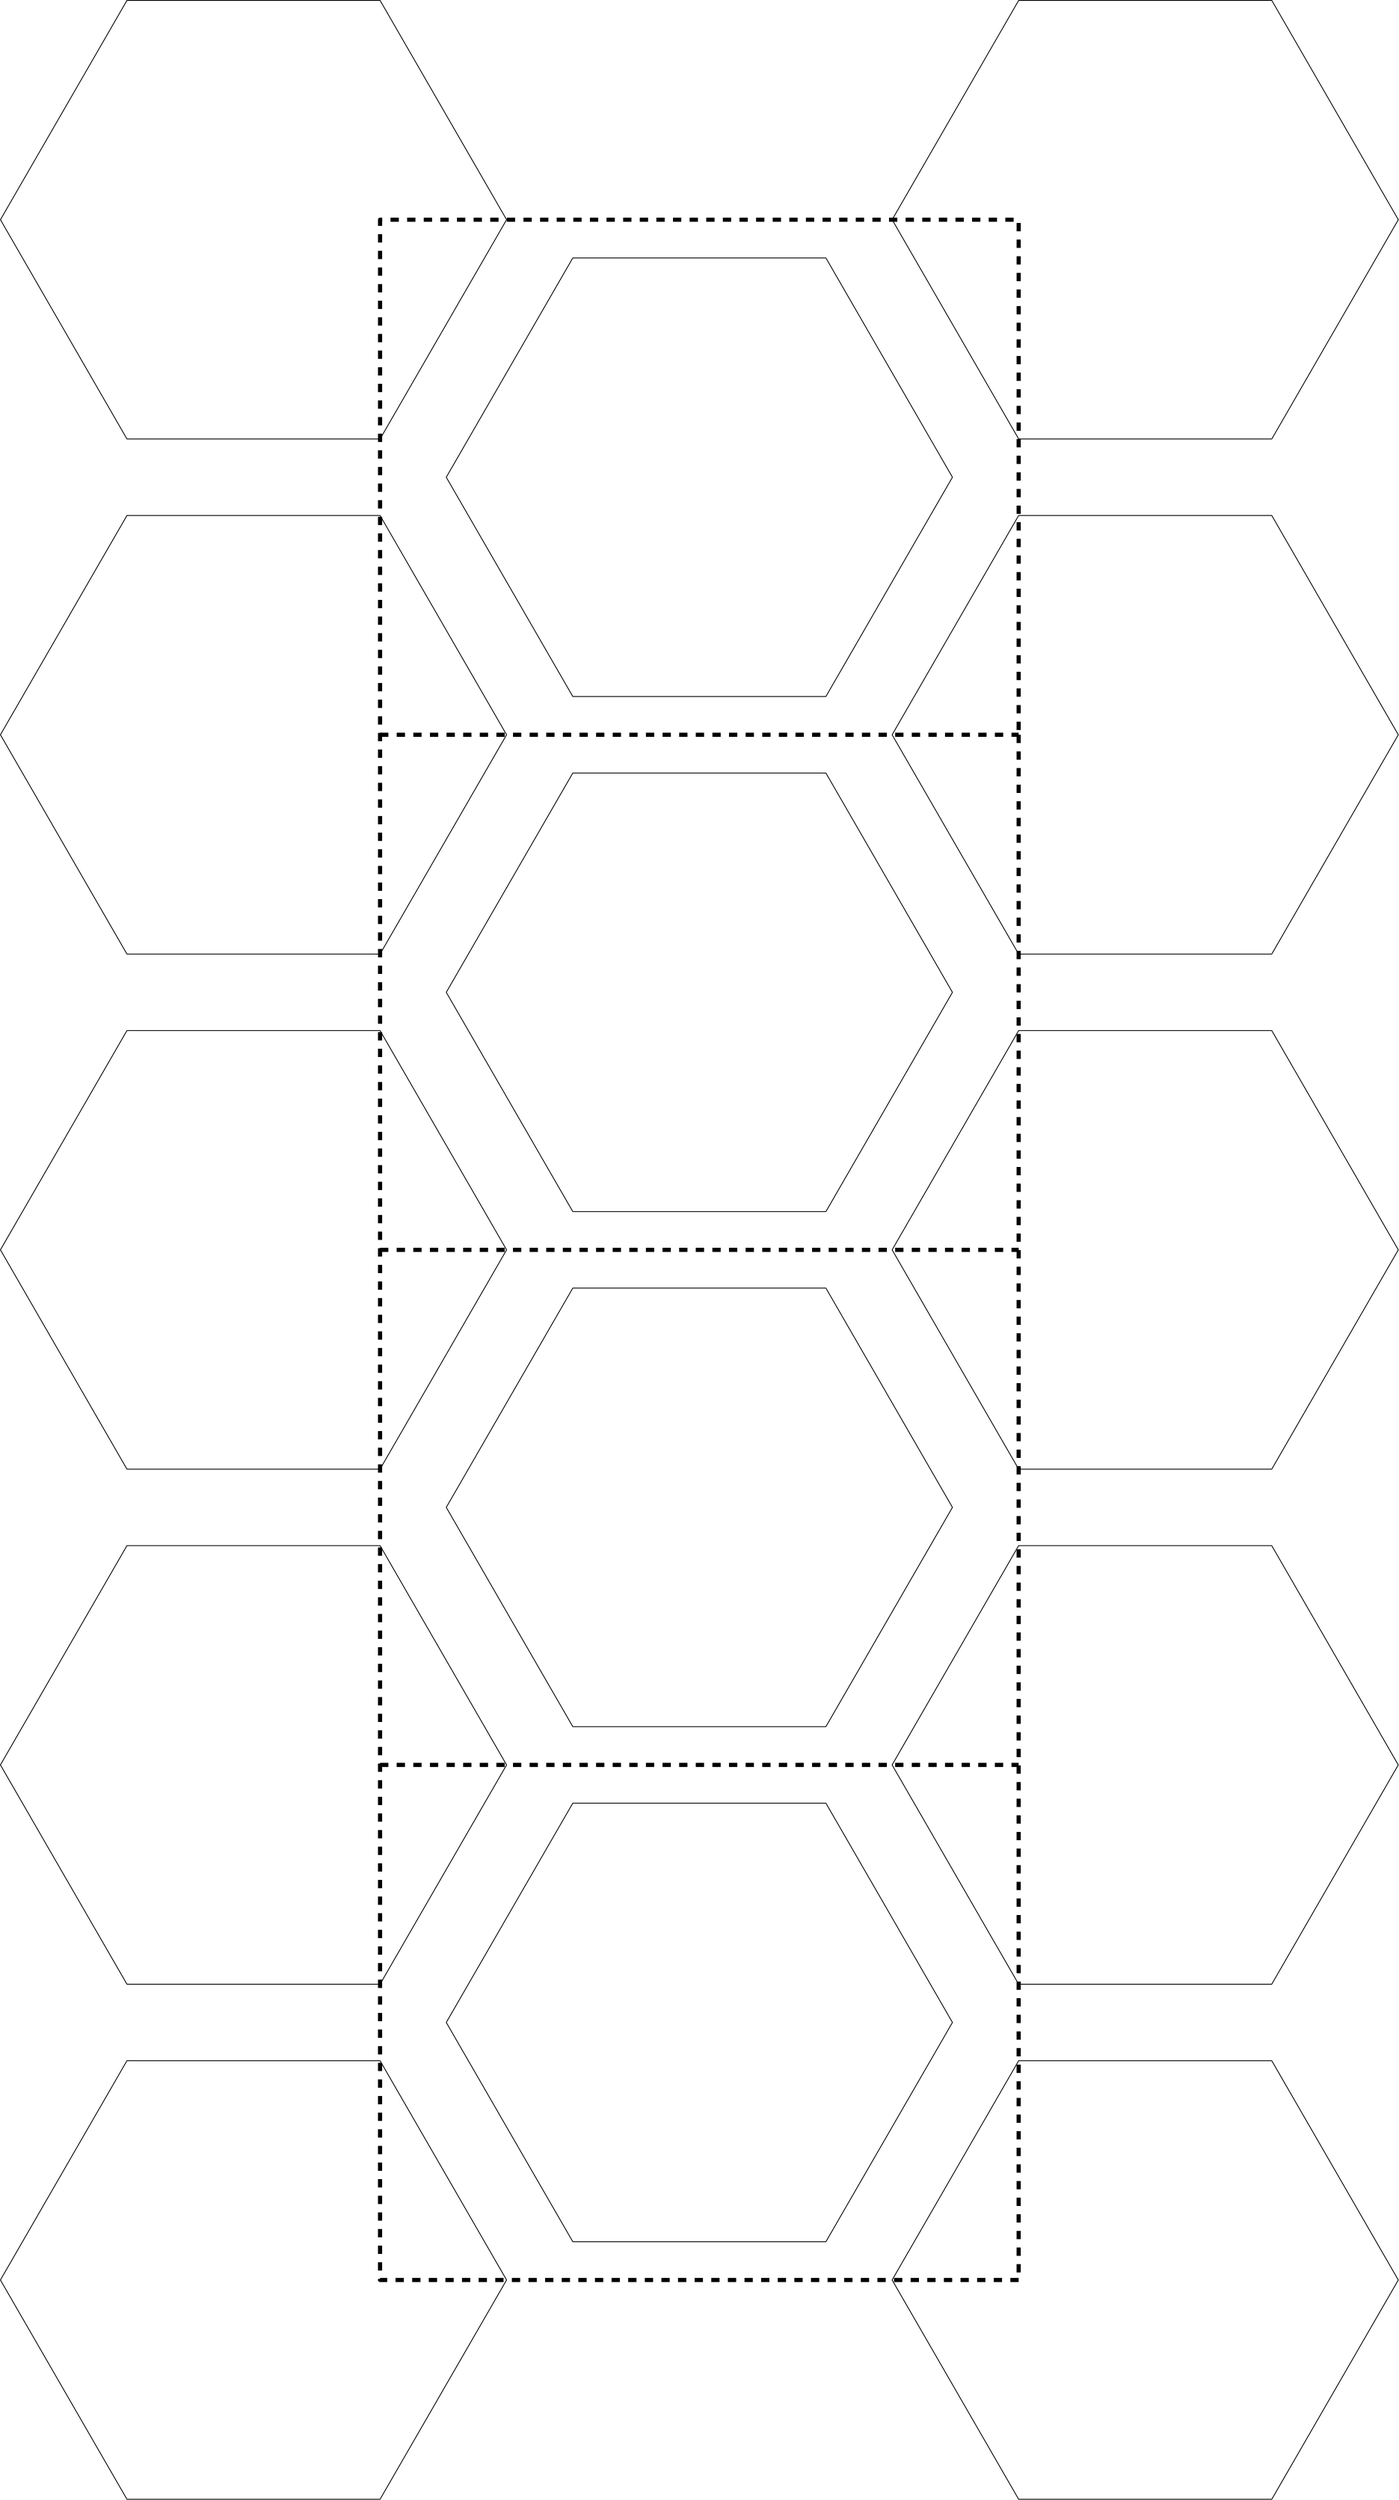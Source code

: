 <?xml version="1.0"?>
<!DOCTYPE ipe SYSTEM "ipe.dtd">
<ipe version="70107" creator="Ipe 7.2.2">
<info created="D:20160507115434" modified="D:20160507115434"/>
<ipestyle name="basic">
<symbol name="arrow/arc(spx)">
<path stroke="sym-stroke" fill="sym-stroke" pen="sym-pen">
0 0 m
-1 0.333 l
-1 -0.333 l
h
</path>
</symbol>
<symbol name="arrow/farc(spx)">
<path stroke="sym-stroke" fill="white" pen="sym-pen">
0 0 m
-1 0.333 l
-1 -0.333 l
h
</path>
</symbol>
<symbol name="arrow/ptarc(spx)">
<path stroke="sym-stroke" fill="sym-stroke" pen="sym-pen">
0 0 m
-1 0.333 l
-0.8 0 l
-1 -0.333 l
h
</path>
</symbol>
<symbol name="arrow/fptarc(spx)">
<path stroke="sym-stroke" fill="white" pen="sym-pen">
0 0 m
-1 0.333 l
-0.8 0 l
-1 -0.333 l
h
</path>
</symbol>
<symbol name="mark/circle(sx)" transformations="translations">
<path fill="sym-stroke">
0.6 0 0 0.6 0 0 e
0.4 0 0 0.4 0 0 e
</path>
</symbol>
<symbol name="mark/disk(sx)" transformations="translations">
<path fill="sym-stroke">
0.6 0 0 0.6 0 0 e
</path>
</symbol>
<symbol name="mark/fdisk(sfx)" transformations="translations">
<group>
<path fill="sym-fill">
0.5 0 0 0.5 0 0 e
</path>
<path fill="sym-stroke" fillrule="eofill">
0.6 0 0 0.6 0 0 e
0.4 0 0 0.4 0 0 e
</path>
</group>
</symbol>
<symbol name="mark/box(sx)" transformations="translations">
<path fill="sym-stroke" fillrule="eofill">
-0.6 -0.6 m
0.6 -0.6 l
0.6 0.6 l
-0.6 0.6 l
h
-0.4 -0.4 m
0.4 -0.4 l
0.4 0.4 l
-0.4 0.4 l
h
</path>
</symbol>
<symbol name="mark/square(sx)" transformations="translations">
<path fill="sym-stroke">
-0.6 -0.6 m
0.6 -0.6 l
0.6 0.6 l
-0.6 0.6 l
h
</path>
</symbol>
<symbol name="mark/fsquare(sfx)" transformations="translations">
<group>
<path fill="sym-fill">
-0.5 -0.5 m
0.5 -0.5 l
0.5 0.5 l
-0.5 0.5 l
h
</path>
<path fill="sym-stroke" fillrule="eofill">
-0.6 -0.6 m
0.6 -0.6 l
0.6 0.6 l
-0.6 0.6 l
h
-0.4 -0.4 m
0.4 -0.4 l
0.4 0.4 l
-0.4 0.4 l
h
</path>
</group>
</symbol>
<symbol name="mark/cross(sx)" transformations="translations">
<group>
<path fill="sym-stroke">
-0.43 -0.57 m
0.57 0.43 l
0.43 0.57 l
-0.57 -0.43 l
h
</path>
<path fill="sym-stroke">
-0.43 0.57 m
0.57 -0.43 l
0.43 -0.57 l
-0.57 0.43 l
h
</path>
</group>
</symbol>
<symbol name="arrow/fnormal(spx)">
<path stroke="sym-stroke" fill="white" pen="sym-pen">
0 0 m
-1 0.333 l
-1 -0.333 l
h
</path>
</symbol>
<symbol name="arrow/pointed(spx)">
<path stroke="sym-stroke" fill="sym-stroke" pen="sym-pen">
0 0 m
-1 0.333 l
-0.8 0 l
-1 -0.333 l
h
</path>
</symbol>
<symbol name="arrow/fpointed(spx)">
<path stroke="sym-stroke" fill="white" pen="sym-pen">
0 0 m
-1 0.333 l
-0.8 0 l
-1 -0.333 l
h
</path>
</symbol>
<symbol name="arrow/linear(spx)">
<path stroke="sym-stroke" pen="sym-pen">
-1 0.333 m
0 0 l
-1 -0.333 l
</path>
</symbol>
<symbol name="arrow/fdouble(spx)">
<path stroke="sym-stroke" fill="white" pen="sym-pen">
0 0 m
-1 0.333 l
-1 -0.333 l
h
-1 0 m
-2 0.333 l
-2 -0.333 l
h
</path>
</symbol>
<symbol name="arrow/double(spx)">
<path stroke="sym-stroke" fill="sym-stroke" pen="sym-pen">
0 0 m
-1 0.333 l
-1 -0.333 l
h
-1 0 m
-2 0.333 l
-2 -0.333 l
h
</path>
</symbol>
<pen name="heavier" value="0.8"/>
<pen name="fat" value="1.2"/>
<pen name="ultrafat" value="2"/>
<symbolsize name="large" value="5"/>
<symbolsize name="small" value="2"/>
<symbolsize name="tiny" value="1.1"/>
<arrowsize name="large" value="10"/>
<arrowsize name="small" value="5"/>
<arrowsize name="tiny" value="3"/>
<color name="red" value="1 0 0"/>
<color name="green" value="0 1 0"/>
<color name="blue" value="0 0 1"/>
<color name="yellow" value="1 1 0"/>
<color name="orange" value="1 0.647 0"/>
<color name="gold" value="1 0.843 0"/>
<color name="purple" value="0.627 0.125 0.941"/>
<color name="gray" value="0.745"/>
<color name="brown" value="0.647 0.165 0.165"/>
<color name="navy" value="0 0 0.502"/>
<color name="pink" value="1 0.753 0.796"/>
<color name="seagreen" value="0.18 0.545 0.341"/>
<color name="turquoise" value="0.251 0.878 0.816"/>
<color name="violet" value="0.933 0.51 0.933"/>
<color name="darkblue" value="0 0 0.545"/>
<color name="darkcyan" value="0 0.545 0.545"/>
<color name="darkgray" value="0.663"/>
<color name="darkgreen" value="0 0.392 0"/>
<color name="darkmagenta" value="0.545 0 0.545"/>
<color name="darkorange" value="1 0.549 0"/>
<color name="darkred" value="0.545 0 0"/>
<color name="lightblue" value="0.678 0.847 0.902"/>
<color name="lightcyan" value="0.878 1 1"/>
<color name="lightgray" value="0.827"/>
<color name="lightgreen" value="0.565 0.933 0.565"/>
<color name="lightyellow" value="1 1 0.878"/>
<dashstyle name="dashed" value="[4] 0"/>
<dashstyle name="dotted" value="[1 3] 0"/>
<dashstyle name="dash dotted" value="[4 2 1 2] 0"/>
<dashstyle name="dash dot dotted" value="[4 2 1 2 1 2] 0"/>
<textsize name="large" value="\large"/>
<textsize name="Large" value="\Large"/>
<textsize name="LARGE" value="\LARGE"/>
<textsize name="huge" value="\huge"/>
<textsize name="Huge" value="\Huge"/>
<textsize name="small" value="\small"/>
<textsize name="footnote" value="\footnotesize"/>
<textsize name="tiny" value="\tiny"/>
<textstyle name="center" begin="\begin{center}" end="\end{center}"/>
<textstyle name="itemize" begin="\begin{itemize}" end="\end{itemize}"/>
<textstyle name="item" begin="\begin{itemize}\item{}" end="\end{itemize}"/>
<gridsize name="4 pts" value="4"/>
<gridsize name="8 pts (~3 mm)" value="8"/>
<gridsize name="16 pts (~6 mm)" value="16"/>
<gridsize name="32 pts (~12 mm)" value="32"/>
<gridsize name="10 pts (~3.5 mm)" value="10"/>
<gridsize name="20 pts (~7 mm)" value="20"/>
<gridsize name="14 pts (~5 mm)" value="14"/>
<gridsize name="28 pts (~10 mm)" value="28"/>
<gridsize name="56 pts (~20 mm)" value="56"/>
<anglesize name="90 deg" value="90"/>
<anglesize name="60 deg" value="60"/>
<anglesize name="45 deg" value="45"/>
<anglesize name="30 deg" value="30"/>
<anglesize name="22.5 deg" value="22.5"/>
<opacity name="10%" value="0.1"/>
<opacity name="30%" value="0.3"/>
<opacity name="50%" value="0.5"/>
<opacity name="75%" value="0.75"/>
<tiling name="falling" angle="-60" step="4" width="1"/>
<tiling name="rising" angle="30" step="4" width="1"/>
</ipestyle>
<ipestyle name="bigpaper">
<layout paper="10000 6000" origin="0 0" frame="10000 6000"/>
<titlestyle pos="10 10" size="LARGE" color="title"  valign="baseline"/>
</ipestyle>
<page>
<layer name="alpha"/>
<view layers="alpha" active="alpha"/>
<path layer="alpha" matrix="1 0 0 1 752.38 -479.515" stroke="black">
4921.85 3008 m
4860.93 3113.53 l
4739.07 3113.53 l
4678.15 3008 l
4739.07 2902.47 l
4860.93 2902.47 l
h
</path>
<path matrix="1 0 0 1 537.72 -355.57" stroke="black">
4921.85 3008 m
4860.93 3113.53 l
4739.07 3113.53 l
4678.15 3008 l
4739.07 2902.47 l
4860.93 2902.47 l
h
</path>
<path matrix="1 0 0 1 323.06 -479.51" stroke="black">
4921.85 3008 m
4860.93 3113.53 l
4739.07 3113.53 l
4678.15 3008 l
4739.07 2902.47 l
4860.93 2902.47 l
h
</path>
<path matrix="1 0 0 1 752.37 -231.635" stroke="black">
4921.85 3008 m
4860.93 3113.53 l
4739.07 3113.53 l
4678.15 3008 l
4739.07 2902.47 l
4860.93 2902.47 l
h
</path>
<path matrix="1 0 0 1 323.06 -231.635" stroke="black">
4921.85 3008 m
4860.93 3113.53 l
4739.07 3113.53 l
4678.15 3008 l
4739.07 2902.47 l
4860.93 2902.47 l
h
</path>
<path matrix="1 0 0 1 752.38 16.24" stroke="black">
4921.85 3008 m
4860.93 3113.53 l
4739.07 3113.53 l
4678.15 3008 l
4739.07 2902.47 l
4860.93 2902.47 l
h
</path>
<path matrix="1 0 0 1 537.72 140.18" stroke="black">
4921.85 3008 m
4860.93 3113.53 l
4739.07 3113.53 l
4678.15 3008 l
4739.07 2902.47 l
4860.93 2902.47 l
h
</path>
<path matrix="1 0 0 1 752.38 264.12" stroke="black">
4921.85 3008 m
4860.93 3113.53 l
4739.07 3113.53 l
4678.15 3008 l
4739.07 2902.47 l
4860.93 2902.47 l
h
</path>
<path matrix="1 0 0 1 537.72 388.06" stroke="black">
4921.85 3008 m
4860.93 3113.53 l
4739.07 3113.53 l
4678.15 3008 l
4739.07 2902.47 l
4860.93 2902.47 l
h
</path>
<path matrix="1 0 0 1 537.72 -107.69" stroke="black">
4921.85 3008 m
4860.93 3113.53 l
4739.07 3113.53 l
4678.15 3008 l
4739.07 2902.47 l
4860.93 2902.47 l
h
</path>
<path matrix="1 0 0 1 323.06 16.24" stroke="black">
4921.85 3008 m
4860.93 3113.53 l
4739.07 3113.53 l
4678.15 3008 l
4739.07 2902.47 l
4860.93 2902.47 l
h
</path>
<path matrix="1 0 0 1 323.06 264.12" stroke="black">
4921.85 3008 m
4860.93 3113.53 l
4739.07 3113.53 l
4678.15 3008 l
4739.07 2902.47 l
4860.93 2902.47 l
h
</path>
<path matrix="1 0 0 1 752.39 512" stroke="black">
4921.85 3008 m
4860.93 3113.53 l
4739.07 3113.53 l
4678.15 3008 l
4739.07 2902.47 l
4860.93 2902.47 l
h
</path>
<path matrix="1 0 0 1 323.07 512" stroke="black">
4921.85 3008 m
4860.93 3113.53 l
4739.07 3113.53 l
4678.15 3008 l
4739.07 2902.47 l
4860.93 2902.47 l
h
</path>
<path matrix="1 0 0 1 2040.33 -727.39" stroke="black" fill="black" dash="dashed" pen="ultrafat">
3143.67 3999.51 m
3451.12 3999.51 l
</path>
<path matrix="1 0 0 1 2040.33 -727.39" stroke="black" fill="black" dash="dashed" pen="ultrafat">
3143.66 3751.63 m
3451.12 3751.63 l
</path>
<path matrix="1 0 0 1 2040.33 -727.39" stroke="black" fill="black" dash="dashed" pen="ultrafat">
3143.66 3503.76 m
3451.12 3503.76 l
</path>
<path matrix="1 0 0 1 2040.33 -727.39" stroke="black" dash="dashed" pen="ultrafat">
3451.12 3255.88 m
3143.66 3255.88 l
3143.67 4247.39 l
3451.13 4247.39 l
3451.12 3999.51 l
</path>
<path matrix="1 0 0 1 2040.33 -727.39" stroke="black" dash="dashed" pen="ultrafat">
3451.12 3999.51 m
3451.12 3255.88 l
</path>
</page>
</ipe>
